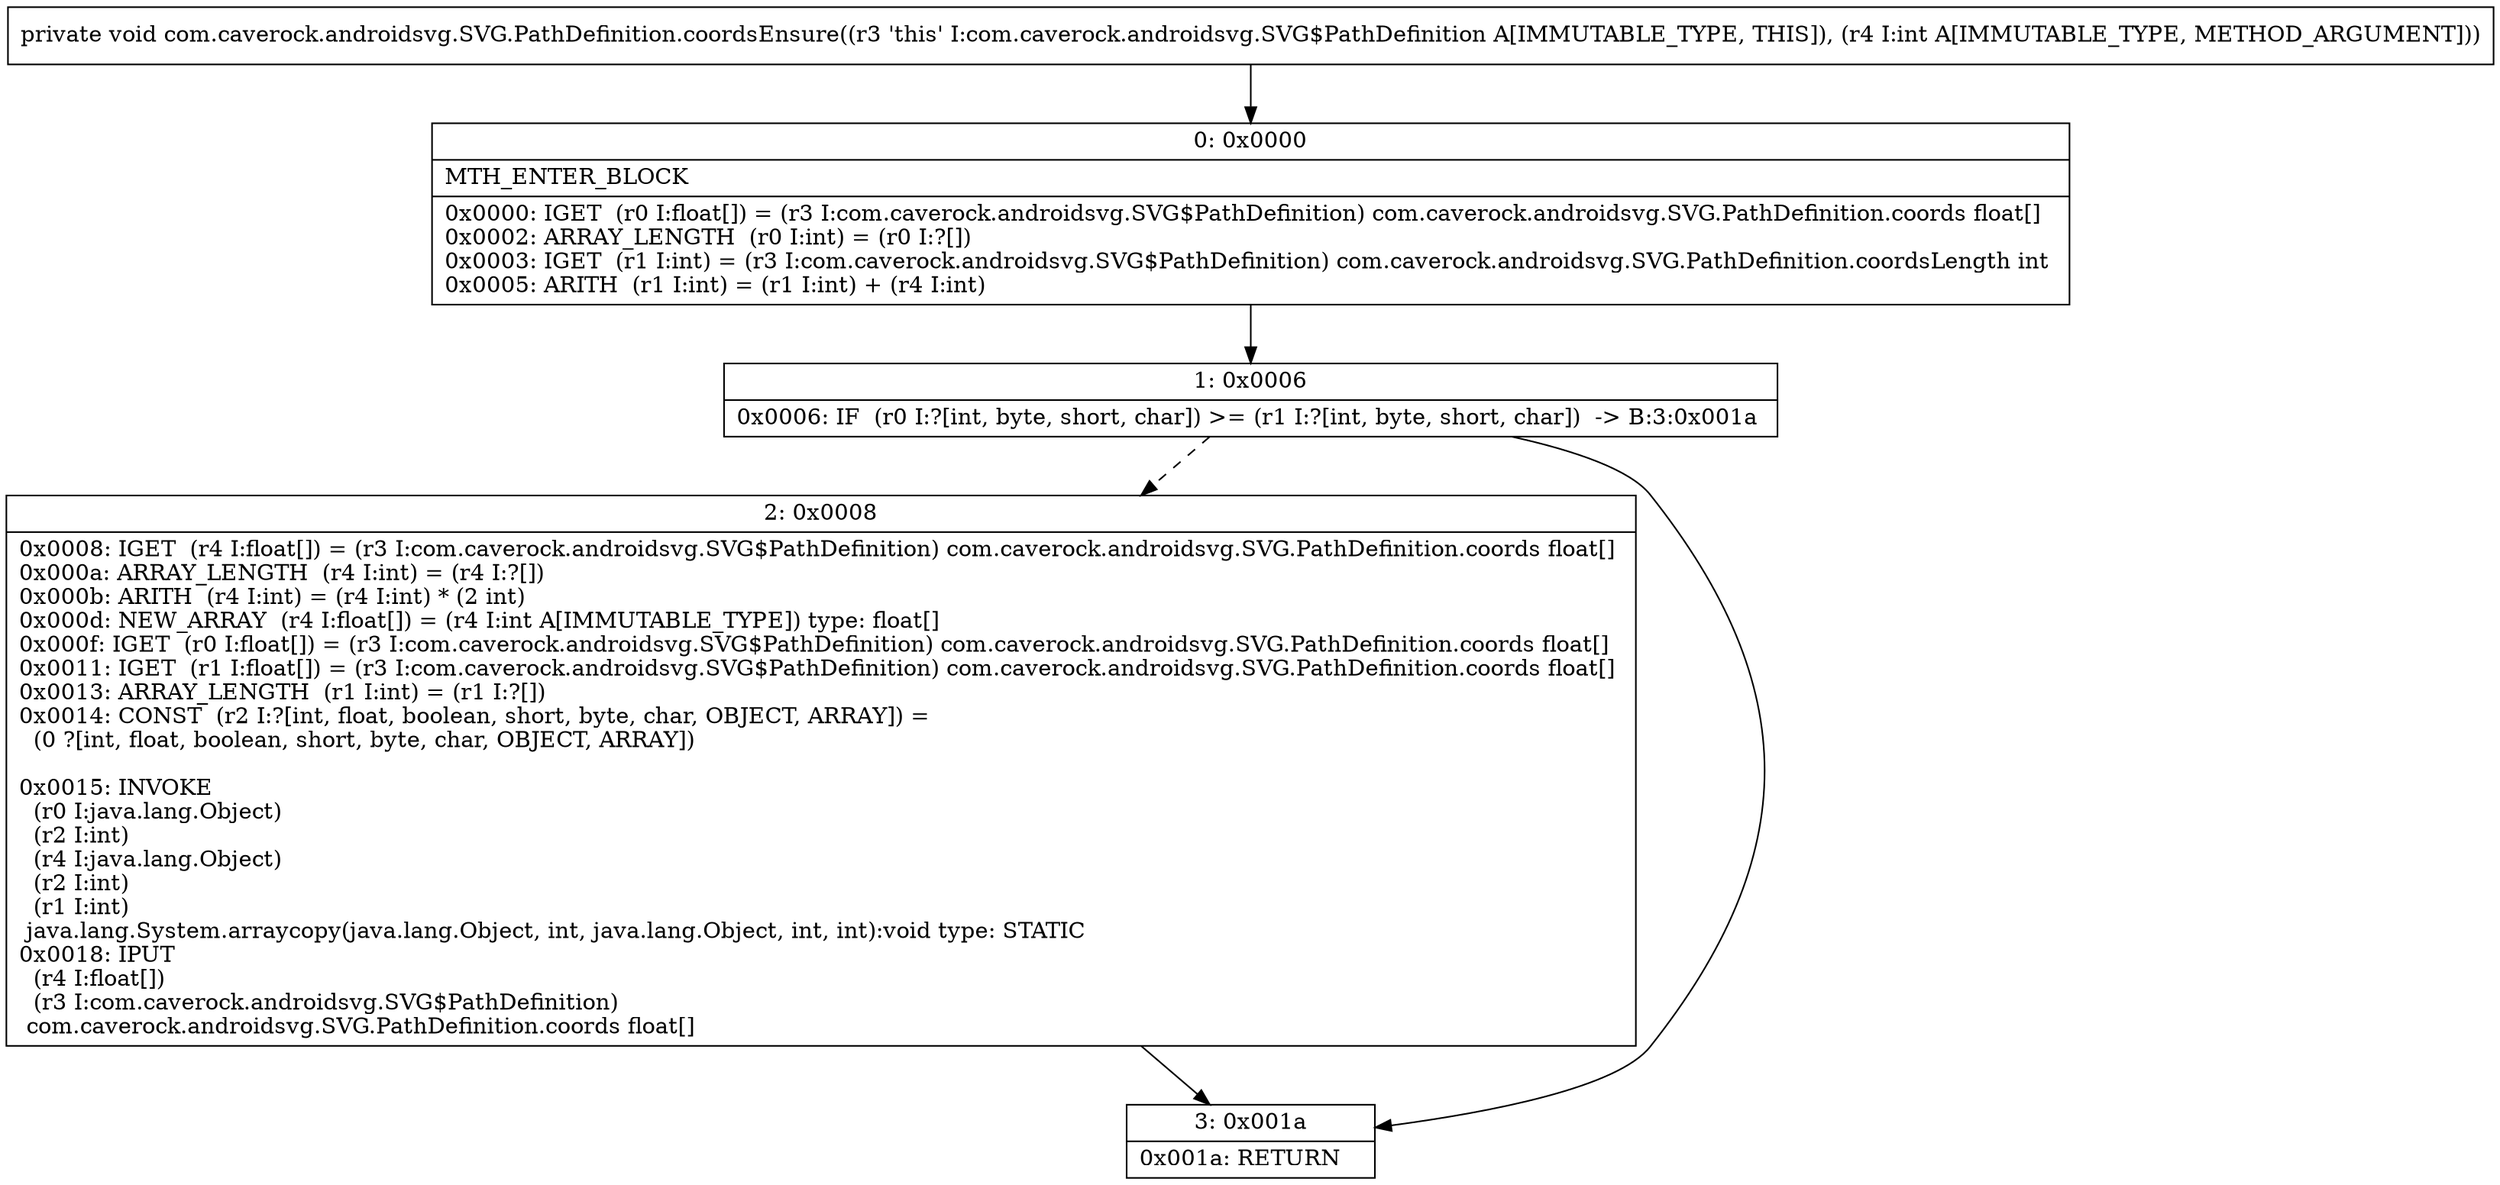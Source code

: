 digraph "CFG forcom.caverock.androidsvg.SVG.PathDefinition.coordsEnsure(I)V" {
Node_0 [shape=record,label="{0\:\ 0x0000|MTH_ENTER_BLOCK\l|0x0000: IGET  (r0 I:float[]) = (r3 I:com.caverock.androidsvg.SVG$PathDefinition) com.caverock.androidsvg.SVG.PathDefinition.coords float[] \l0x0002: ARRAY_LENGTH  (r0 I:int) = (r0 I:?[]) \l0x0003: IGET  (r1 I:int) = (r3 I:com.caverock.androidsvg.SVG$PathDefinition) com.caverock.androidsvg.SVG.PathDefinition.coordsLength int \l0x0005: ARITH  (r1 I:int) = (r1 I:int) + (r4 I:int) \l}"];
Node_1 [shape=record,label="{1\:\ 0x0006|0x0006: IF  (r0 I:?[int, byte, short, char]) \>= (r1 I:?[int, byte, short, char])  \-\> B:3:0x001a \l}"];
Node_2 [shape=record,label="{2\:\ 0x0008|0x0008: IGET  (r4 I:float[]) = (r3 I:com.caverock.androidsvg.SVG$PathDefinition) com.caverock.androidsvg.SVG.PathDefinition.coords float[] \l0x000a: ARRAY_LENGTH  (r4 I:int) = (r4 I:?[]) \l0x000b: ARITH  (r4 I:int) = (r4 I:int) * (2 int) \l0x000d: NEW_ARRAY  (r4 I:float[]) = (r4 I:int A[IMMUTABLE_TYPE]) type: float[] \l0x000f: IGET  (r0 I:float[]) = (r3 I:com.caverock.androidsvg.SVG$PathDefinition) com.caverock.androidsvg.SVG.PathDefinition.coords float[] \l0x0011: IGET  (r1 I:float[]) = (r3 I:com.caverock.androidsvg.SVG$PathDefinition) com.caverock.androidsvg.SVG.PathDefinition.coords float[] \l0x0013: ARRAY_LENGTH  (r1 I:int) = (r1 I:?[]) \l0x0014: CONST  (r2 I:?[int, float, boolean, short, byte, char, OBJECT, ARRAY]) = \l  (0 ?[int, float, boolean, short, byte, char, OBJECT, ARRAY])\l \l0x0015: INVOKE  \l  (r0 I:java.lang.Object)\l  (r2 I:int)\l  (r4 I:java.lang.Object)\l  (r2 I:int)\l  (r1 I:int)\l java.lang.System.arraycopy(java.lang.Object, int, java.lang.Object, int, int):void type: STATIC \l0x0018: IPUT  \l  (r4 I:float[])\l  (r3 I:com.caverock.androidsvg.SVG$PathDefinition)\l com.caverock.androidsvg.SVG.PathDefinition.coords float[] \l}"];
Node_3 [shape=record,label="{3\:\ 0x001a|0x001a: RETURN   \l}"];
MethodNode[shape=record,label="{private void com.caverock.androidsvg.SVG.PathDefinition.coordsEnsure((r3 'this' I:com.caverock.androidsvg.SVG$PathDefinition A[IMMUTABLE_TYPE, THIS]), (r4 I:int A[IMMUTABLE_TYPE, METHOD_ARGUMENT])) }"];
MethodNode -> Node_0;
Node_0 -> Node_1;
Node_1 -> Node_2[style=dashed];
Node_1 -> Node_3;
Node_2 -> Node_3;
}

